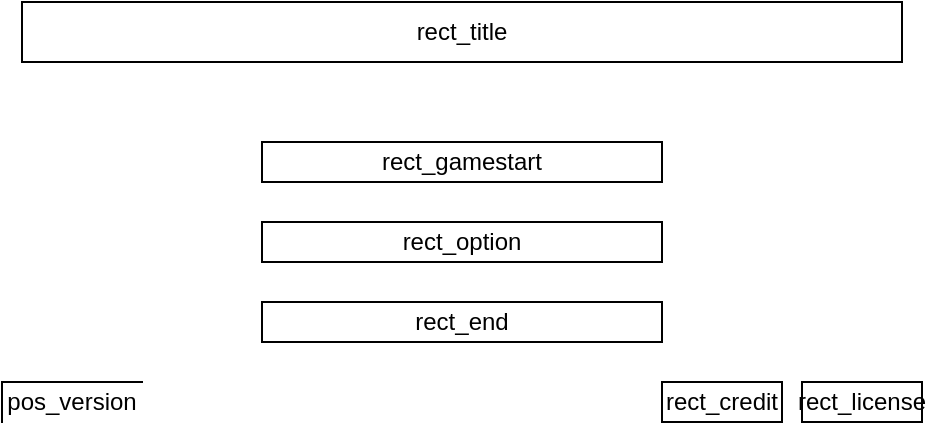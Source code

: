 <mxfile>
    <diagram id="sB1BTk0PU5gHplG_Dzg3" name="scene_title">
        <mxGraphModel dx="1073" dy="523" grid="1" gridSize="10" guides="1" tooltips="1" connect="1" arrows="1" fold="1" page="1" pageScale="1" pageWidth="480" pageHeight="240" math="0" shadow="0">
            <root>
                <mxCell id="0"/>
                <mxCell id="1" parent="0"/>
                <mxCell id="2" value="rect_title" style="rounded=0;whiteSpace=wrap;html=1;" parent="1" vertex="1">
                    <mxGeometry x="20" y="20" width="440" height="30" as="geometry"/>
                </mxCell>
                <mxCell id="3" value="rect_gamestart" style="rounded=0;whiteSpace=wrap;html=1;" parent="1" vertex="1">
                    <mxGeometry x="140" y="90" width="200" height="20" as="geometry"/>
                </mxCell>
                <mxCell id="4" value="rect_option" style="rounded=0;whiteSpace=wrap;html=1;" parent="1" vertex="1">
                    <mxGeometry x="140" y="130" width="200" height="20" as="geometry"/>
                </mxCell>
                <mxCell id="5" value="rect_end" style="rounded=0;whiteSpace=wrap;html=1;" parent="1" vertex="1">
                    <mxGeometry x="140" y="170" width="200" height="20" as="geometry"/>
                </mxCell>
                <mxCell id="6" value="rect_credit" style="rounded=0;whiteSpace=wrap;html=1;" parent="1" vertex="1">
                    <mxGeometry x="340" y="210" width="60" height="20" as="geometry"/>
                </mxCell>
                <mxCell id="8" value="rect_license" style="rounded=0;whiteSpace=wrap;html=1;" parent="1" vertex="1">
                    <mxGeometry x="410" y="210" width="60" height="20" as="geometry"/>
                </mxCell>
                <mxCell id="9" value="pos_version" style="shape=partialRectangle;whiteSpace=wrap;html=1;bottom=0;right=0;fillColor=none;" parent="1" vertex="1">
                    <mxGeometry x="10" y="210" width="70" height="20" as="geometry"/>
                </mxCell>
            </root>
        </mxGraphModel>
    </diagram>
    <diagram id="UxaDyxhYECqCGR5hONRQ" name="scene_stage_select">
        <mxGraphModel dx="1073" dy="523" grid="1" gridSize="10" guides="1" tooltips="1" connect="1" arrows="1" fold="1" page="1" pageScale="1" pageWidth="480" pageHeight="240" math="0" shadow="0">
            <root>
                <mxCell id="0"/>
                <mxCell id="1" parent="0"/>
                <mxCell id="uz7fwt5SNAtOfXOVho1q-1" value="rect_header" style="rounded=0;whiteSpace=wrap;html=1;" parent="1" vertex="1">
                    <mxGeometry x="20" y="5" width="440" height="30" as="geometry"/>
                </mxCell>
                <mxCell id="uz7fwt5SNAtOfXOVho1q-2" value="rect_footer" style="rounded=0;whiteSpace=wrap;html=1;" parent="1" vertex="1">
                    <mxGeometry x="20" y="205" width="440" height="30" as="geometry"/>
                </mxCell>
                <mxCell id="uz7fwt5SNAtOfXOVho1q-3" value="rect_stage_list" style="rounded=0;whiteSpace=wrap;html=1;" parent="1" vertex="1">
                    <mxGeometry x="270" y="45" width="190" height="150" as="geometry"/>
                </mxCell>
                <mxCell id="uz7fwt5SNAtOfXOVho1q-4" value="rect_stage_title" style="rounded=0;whiteSpace=wrap;html=1;" parent="1" vertex="1">
                    <mxGeometry x="20" y="45" width="240" height="20" as="geometry"/>
                </mxCell>
                <mxCell id="uz7fwt5SNAtOfXOVho1q-5" value="rect_thumbnail" style="rounded=0;whiteSpace=wrap;html=1;" parent="1" vertex="1">
                    <mxGeometry x="20" y="75" width="240" height="120" as="geometry"/>
                </mxCell>
            </root>
        </mxGraphModel>
    </diagram>
    <diagram id="8QI9MoBnzNYAVo5cPoQN" name="scene_stage_select_header">
        <mxGraphModel dx="1073" dy="523" grid="1" gridSize="10" guides="1" tooltips="1" connect="1" arrows="1" fold="1" page="1" pageScale="1" pageWidth="440" pageHeight="30" math="0" shadow="0">
            <root>
                <mxCell id="0"/>
                <mxCell id="1" parent="0"/>
                <mxCell id="WcshdODsIQYZWOo4p-C--1" value="rect_back" style="rounded=0;whiteSpace=wrap;html=1;fontSize=4;textOpacity=0;" parent="1" vertex="1">
                    <mxGeometry x="415" y="5" width="20" height="20" as="geometry"/>
                </mxCell>
                <mxCell id="WcshdODsIQYZWOo4p-C--2" value="rect_option" style="rounded=0;whiteSpace=wrap;html=1;fontSize=8;textOpacity=0;" parent="1" vertex="1">
                    <mxGeometry x="390" y="5" width="20" height="20" as="geometry"/>
                </mxCell>
                <mxCell id="WcshdODsIQYZWOo4p-C--3" value="rect_scene_title" style="rounded=0;whiteSpace=wrap;html=1;fontSize=12;" parent="1" vertex="1">
                    <mxGeometry x="5" y="5" width="380" height="20" as="geometry"/>
                </mxCell>
            </root>
        </mxGraphModel>
    </diagram>
    <diagram id="inqNt7d4LbIKGnadOKXI" name="scene_stage_select_footer">
        <mxGraphModel dx="1073" dy="523" grid="1" gridSize="10" guides="1" tooltips="1" connect="1" arrows="1" fold="1" page="1" pageScale="1" pageWidth="440" pageHeight="30" math="0" shadow="0">
            <root>
                <mxCell id="0"/>
                <mxCell id="1" parent="0"/>
                <mxCell id="Xx_dwdRGCZoXDCxhME6J-1" value="rect_game_start" style="rounded=0;whiteSpace=wrap;html=1;fontSize=12;" parent="1" vertex="1">
                    <mxGeometry x="230" y="5" width="200" height="20" as="geometry"/>
                </mxCell>
            </root>
        </mxGraphModel>
    </diagram>
    <diagram id="ivPJPEw9d53AUGucF9lv" name="scene_stage_select_stage_list">
        <mxGraphModel dx="1073" dy="523" grid="1" gridSize="10" guides="1" tooltips="1" connect="1" arrows="1" fold="1" page="1" pageScale="1" pageWidth="190" pageHeight="150" math="0" shadow="0">
            <root>
                <mxCell id="0"/>
                <mxCell id="1" parent="0"/>
                <mxCell id="zL2FEg4ZQZXWfwZurbii-2" value="rect_stage_level_1" style="rounded=0;whiteSpace=wrap;html=1;fontSize=12;align=left;textOpacity=0;" parent="1" vertex="1">
                    <mxGeometry x="40" y="10" width="20" height="20" as="geometry"/>
                </mxCell>
                <mxCell id="zL2FEg4ZQZXWfwZurbii-1" value="rect_stage_level_0" style="rounded=0;whiteSpace=wrap;html=1;fontSize=12;align=left;" parent="1" vertex="1">
                    <mxGeometry x="10" y="10" width="20" height="20" as="geometry"/>
                </mxCell>
                <mxCell id="zL2FEg4ZQZXWfwZurbii-3" value="rect_stage_level_8" style="rounded=0;whiteSpace=wrap;html=1;fontSize=12;align=left;direction=south;" parent="1" vertex="1">
                    <mxGeometry x="10" y="40" width="20" height="20" as="geometry"/>
                </mxCell>
                <mxCell id="rx-V0YrAkahBTvsh7PMO-1" value="&lt;font style=&quot;font-size: 7px;&quot;&gt;rect_scroll&lt;/font&gt;" style="rounded=0;whiteSpace=wrap;html=1;fontSize=4;align=right;" parent="1" vertex="1">
                    <mxGeometry x="180" width="10" height="150" as="geometry"/>
                </mxCell>
            </root>
        </mxGraphModel>
    </diagram>
    <diagram id="oiCTT6sCYqdihkd6QBbx" name="scene_game">
        <mxGraphModel dx="1073" dy="523" grid="1" gridSize="10" guides="1" tooltips="1" connect="1" arrows="1" fold="1" page="1" pageScale="1" pageWidth="480" pageHeight="240" math="0" shadow="0">
            <root>
                <mxCell id="0"/>
                <mxCell id="1" parent="0"/>
                <mxCell id="uZahUFnHHqvx5lQCM7QB-2" value="rect_pause" style="rounded=0;whiteSpace=wrap;html=1;fontSize=7;" parent="1" vertex="1">
                    <mxGeometry x="450" y="10" width="20" height="20" as="geometry"/>
                </mxCell>
            </root>
        </mxGraphModel>
    </diagram>
    <diagram id="lGZpffURUDDMZxiGXxeN" name="popup_credit">
        <mxGraphModel dx="1073" dy="523" grid="1" gridSize="10" guides="1" tooltips="1" connect="1" arrows="1" fold="1" page="1" pageScale="1" pageWidth="380" pageHeight="190" math="0" shadow="0">
            <root>
                <mxCell id="0"/>
                <mxCell id="1" parent="0"/>
                <mxCell id="xLnsH691YqyhzajqXgSK-1" value="rect_text_area" style="rounded=0;whiteSpace=wrap;html=1;fontSize=8;" parent="1" vertex="1">
                    <mxGeometry x="10" y="10" width="360" height="170" as="geometry"/>
                </mxCell>
            </root>
        </mxGraphModel>
    </diagram>
    <diagram id="-xzcELFElzgRWjszm3oJ" name="popup_game_pause">
        <mxGraphModel dx="1073" dy="523" grid="1" gridSize="10" guides="1" tooltips="1" connect="1" arrows="1" fold="1" page="1" pageScale="1" pageWidth="90" pageHeight="140" math="0" shadow="0">
            <root>
                <mxCell id="0"/>
                <mxCell id="1" parent="0"/>
                <mxCell id="Mpl8hmtOdyJBG87G1Cn8-1" value="rect_pause_text" style="rounded=0;whiteSpace=wrap;html=1;fontSize=8;" parent="1" vertex="1">
                    <mxGeometry x="10" y="10" width="70" height="30" as="geometry"/>
                </mxCell>
                <mxCell id="Mpl8hmtOdyJBG87G1Cn8-3" value="rect_resume_game" style="rounded=0;whiteSpace=wrap;html=1;fontSize=8;" parent="1" vertex="1">
                    <mxGeometry x="20" y="50" width="50" height="20" as="geometry"/>
                </mxCell>
                <mxCell id="Mpl8hmtOdyJBG87G1Cn8-4" value="rect_option" style="rounded=0;whiteSpace=wrap;html=1;fontSize=8;" parent="1" vertex="1">
                    <mxGeometry x="20" y="80" width="50" height="20" as="geometry"/>
                </mxCell>
                <mxCell id="Mpl8hmtOdyJBG87G1Cn8-5" value="rect_giveup" style="rounded=0;whiteSpace=wrap;html=1;fontSize=8;" parent="1" vertex="1">
                    <mxGeometry x="20" y="110" width="50" height="20" as="geometry"/>
                </mxCell>
            </root>
        </mxGraphModel>
    </diagram>
    <diagram id="T3-gHqBFJsAQiXo-CmFE" name="popup_stage_result">
        <mxGraphModel dx="1073" dy="523" grid="1" gridSize="10" guides="1" tooltips="1" connect="1" arrows="1" fold="1" page="1" pageScale="1" pageWidth="240" pageHeight="160" math="0" shadow="0">
            <root>
                <mxCell id="0"/>
                <mxCell id="1" parent="0"/>
                <mxCell id="8xPP0qPIqpvJGV_a0kK1-1" value="rect_popup_title" style="rounded=0;whiteSpace=wrap;html=1;" vertex="1" parent="1">
                    <mxGeometry x="20" y="10" width="200" height="30" as="geometry"/>
                </mxCell>
                <mxCell id="8xPP0qPIqpvJGV_a0kK1-2" value="rect_goto_stage_select" style="rounded=0;whiteSpace=wrap;html=1;" vertex="1" parent="1">
                    <mxGeometry x="60" y="60" width="120" height="30" as="geometry"/>
                </mxCell>
                <mxCell id="8xPP0qPIqpvJGV_a0kK1-3" value="rect_goto_title" style="rounded=0;whiteSpace=wrap;html=1;" vertex="1" parent="1">
                    <mxGeometry x="60" y="110" width="120" height="30" as="geometry"/>
                </mxCell>
            </root>
        </mxGraphModel>
    </diagram>
    <diagram id="x40SjGNfD1IlElFfaUcV" name="popup_option">
        <mxGraphModel dx="1073" dy="523" grid="1" gridSize="10" guides="1" tooltips="1" connect="1" arrows="1" fold="1" page="1" pageScale="1" pageWidth="380" pageHeight="190" math="0" shadow="0">
            <root>
                <mxCell id="0"/>
                <mxCell id="1" parent="0"/>
                <mxCell id="cVa0ykuaLYQsICdZ7sX3-2" value="rect_tab1" style="rounded=0;whiteSpace=wrap;html=1;fontSize=8;" parent="1" vertex="1">
                    <mxGeometry x="10" y="10" width="60" height="20" as="geometry"/>
                </mxCell>
                <mxCell id="cVa0ykuaLYQsICdZ7sX3-3" value="rect_tab2" style="rounded=0;whiteSpace=wrap;html=1;fontSize=8;" parent="1" vertex="1">
                    <mxGeometry x="70" y="10" width="60" height="20" as="geometry"/>
                </mxCell>
                <mxCell id="cVa0ykuaLYQsICdZ7sX3-4" value="rect_option_area" style="rounded=0;whiteSpace=wrap;html=1;fontSize=8;" parent="1" vertex="1">
                    <mxGeometry x="10" y="30" width="360" height="150" as="geometry"/>
                </mxCell>
            </root>
        </mxGraphModel>
    </diagram>
    <diagram id="T0qIGZrzbNbSS45Af_FC" name="popup_option_page1">
        <mxGraphModel dx="1073" dy="523" grid="1" gridSize="10" guides="1" tooltips="1" connect="1" arrows="1" fold="1" page="1" pageScale="1" pageWidth="360" pageHeight="150" math="0" shadow="0">
            <root>
                <mxCell id="0"/>
                <mxCell id="1" parent="0"/>
            </root>
        </mxGraphModel>
    </diagram>
    <diagram id="Y1kg-HW5m_tq5pNVVoeP" name="popup_option_page2">
        <mxGraphModel dx="1073" dy="523" grid="1" gridSize="10" guides="1" tooltips="1" connect="1" arrows="1" fold="1" page="1" pageScale="1" pageWidth="360" pageHeight="150" math="0" shadow="0">
            <root>
                <mxCell id="0"/>
                <mxCell id="1" parent="0"/>
            </root>
        </mxGraphModel>
    </diagram>
</mxfile>